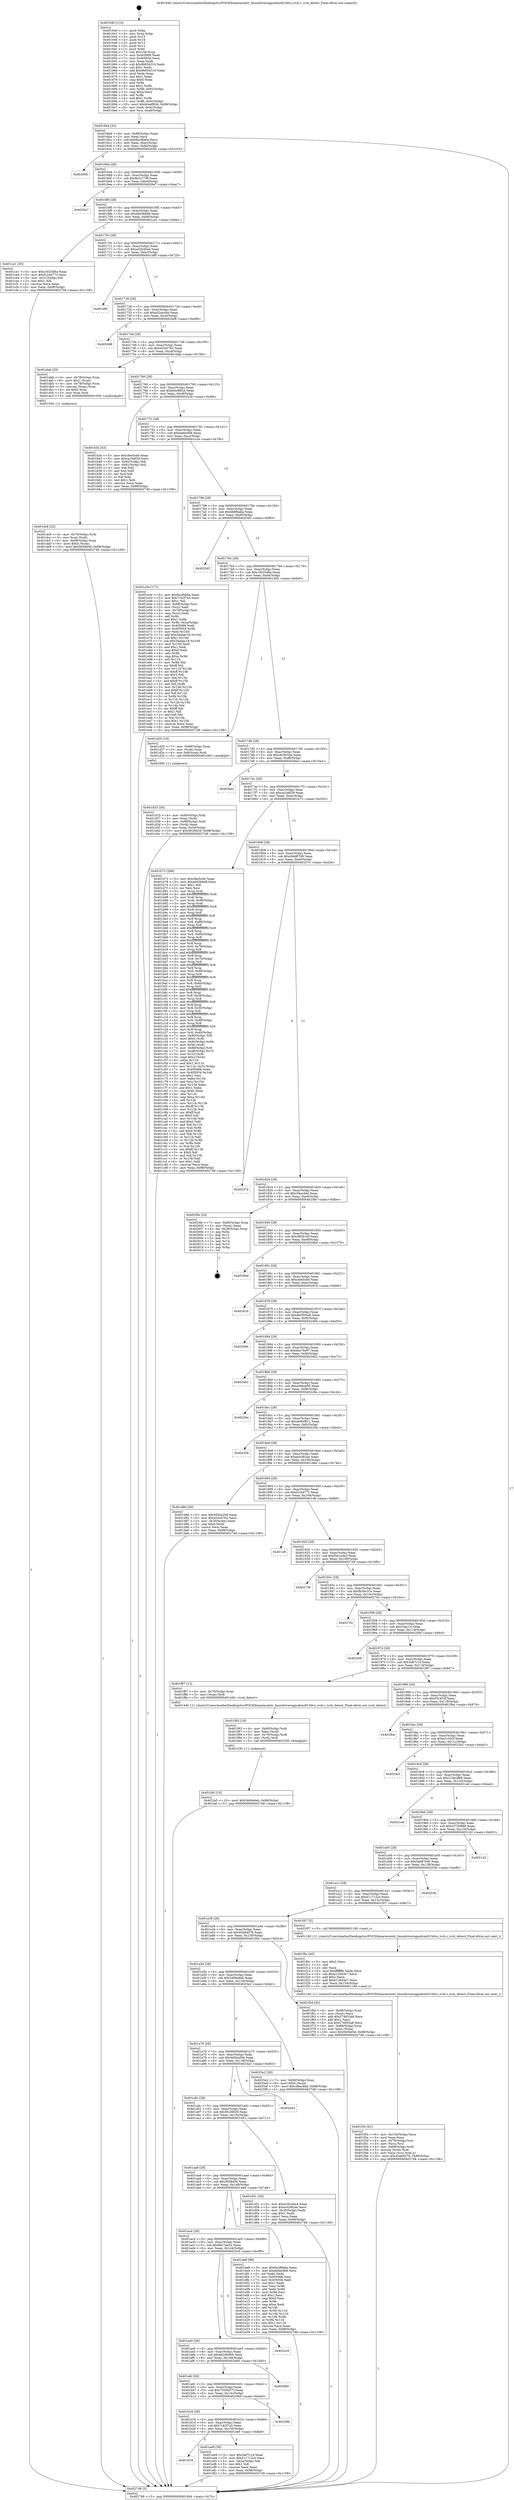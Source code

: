 digraph "0x401640" {
  label = "0x401640 (/mnt/c/Users/mathe/Desktop/tcc/POCII/binaries/extr_linuxdriversgpudrmi915dvo_ivch.c_ivch_detect_Final-ollvm.out::main(0))"
  labelloc = "t"
  node[shape=record]

  Entry [label="",width=0.3,height=0.3,shape=circle,fillcolor=black,style=filled]
  "0x4016b4" [label="{
     0x4016b4 [32]\l
     | [instrs]\l
     &nbsp;&nbsp;0x4016b4 \<+6\>: mov -0x98(%rbp),%eax\l
     &nbsp;&nbsp;0x4016ba \<+2\>: mov %eax,%ecx\l
     &nbsp;&nbsp;0x4016bc \<+6\>: sub $0x8a2f6b6a,%ecx\l
     &nbsp;&nbsp;0x4016c2 \<+6\>: mov %eax,-0xac(%rbp)\l
     &nbsp;&nbsp;0x4016c8 \<+6\>: mov %ecx,-0xb0(%rbp)\l
     &nbsp;&nbsp;0x4016ce \<+6\>: je 000000000040265b \<main+0x101b\>\l
  }"]
  "0x40265b" [label="{
     0x40265b\l
  }", style=dashed]
  "0x4016d4" [label="{
     0x4016d4 [28]\l
     | [instrs]\l
     &nbsp;&nbsp;0x4016d4 \<+5\>: jmp 00000000004016d9 \<main+0x99\>\l
     &nbsp;&nbsp;0x4016d9 \<+6\>: mov -0xac(%rbp),%eax\l
     &nbsp;&nbsp;0x4016df \<+5\>: sub $0x8e3c77f8,%eax\l
     &nbsp;&nbsp;0x4016e4 \<+6\>: mov %eax,-0xb4(%rbp)\l
     &nbsp;&nbsp;0x4016ea \<+6\>: je 00000000004020e7 \<main+0xaa7\>\l
  }"]
  Exit [label="",width=0.3,height=0.3,shape=circle,fillcolor=black,style=filled,peripheries=2]
  "0x4020e7" [label="{
     0x4020e7\l
  }", style=dashed]
  "0x4016f0" [label="{
     0x4016f0 [28]\l
     | [instrs]\l
     &nbsp;&nbsp;0x4016f0 \<+5\>: jmp 00000000004016f5 \<main+0xb5\>\l
     &nbsp;&nbsp;0x4016f5 \<+6\>: mov -0xac(%rbp),%eax\l
     &nbsp;&nbsp;0x4016fb \<+5\>: sub $0xa0d366d8,%eax\l
     &nbsp;&nbsp;0x401700 \<+6\>: mov %eax,-0xb8(%rbp)\l
     &nbsp;&nbsp;0x401706 \<+6\>: je 0000000000401ce1 \<main+0x6a1\>\l
  }"]
  "0x401fa5" [label="{
     0x401fa5 [15]\l
     | [instrs]\l
     &nbsp;&nbsp;0x401fa5 \<+10\>: movl $0x5469a9eb,-0x98(%rbp)\l
     &nbsp;&nbsp;0x401faf \<+5\>: jmp 0000000000402748 \<main+0x1108\>\l
  }"]
  "0x401ce1" [label="{
     0x401ce1 [30]\l
     | [instrs]\l
     &nbsp;&nbsp;0x401ce1 \<+5\>: mov $0xc3025d6a,%eax\l
     &nbsp;&nbsp;0x401ce6 \<+5\>: mov $0xf224d773,%ecx\l
     &nbsp;&nbsp;0x401ceb \<+3\>: mov -0x31(%rbp),%dl\l
     &nbsp;&nbsp;0x401cee \<+3\>: test $0x1,%dl\l
     &nbsp;&nbsp;0x401cf1 \<+3\>: cmovne %ecx,%eax\l
     &nbsp;&nbsp;0x401cf4 \<+6\>: mov %eax,-0x98(%rbp)\l
     &nbsp;&nbsp;0x401cfa \<+5\>: jmp 0000000000402748 \<main+0x1108\>\l
  }"]
  "0x40170c" [label="{
     0x40170c [28]\l
     | [instrs]\l
     &nbsp;&nbsp;0x40170c \<+5\>: jmp 0000000000401711 \<main+0xd1\>\l
     &nbsp;&nbsp;0x401711 \<+6\>: mov -0xac(%rbp),%eax\l
     &nbsp;&nbsp;0x401717 \<+5\>: sub $0xa32b30a4,%eax\l
     &nbsp;&nbsp;0x40171c \<+6\>: mov %eax,-0xbc(%rbp)\l
     &nbsp;&nbsp;0x401722 \<+6\>: je 0000000000401d6f \<main+0x72f\>\l
  }"]
  "0x401f93" [label="{
     0x401f93 [18]\l
     | [instrs]\l
     &nbsp;&nbsp;0x401f93 \<+4\>: mov -0x60(%rbp),%rdi\l
     &nbsp;&nbsp;0x401f97 \<+2\>: mov %eax,(%rdi)\l
     &nbsp;&nbsp;0x401f99 \<+4\>: mov -0x70(%rbp),%rdi\l
     &nbsp;&nbsp;0x401f9d \<+3\>: mov (%rdi),%rdi\l
     &nbsp;&nbsp;0x401fa0 \<+5\>: call 0000000000401030 \<free@plt\>\l
     | [calls]\l
     &nbsp;&nbsp;0x401030 \{1\} (unknown)\l
  }"]
  "0x401d6f" [label="{
     0x401d6f\l
  }", style=dashed]
  "0x401728" [label="{
     0x401728 [28]\l
     | [instrs]\l
     &nbsp;&nbsp;0x401728 \<+5\>: jmp 000000000040172d \<main+0xed\>\l
     &nbsp;&nbsp;0x40172d \<+6\>: mov -0xac(%rbp),%eax\l
     &nbsp;&nbsp;0x401733 \<+5\>: sub $0xa52ac44b,%eax\l
     &nbsp;&nbsp;0x401738 \<+6\>: mov %eax,-0xc0(%rbp)\l
     &nbsp;&nbsp;0x40173e \<+6\>: je 00000000004020d8 \<main+0xa98\>\l
  }"]
  "0x401f34" [label="{
     0x401f34 [41]\l
     | [instrs]\l
     &nbsp;&nbsp;0x401f34 \<+6\>: mov -0x154(%rbp),%ecx\l
     &nbsp;&nbsp;0x401f3a \<+3\>: imul %eax,%ecx\l
     &nbsp;&nbsp;0x401f3d \<+4\>: mov -0x70(%rbp),%rsi\l
     &nbsp;&nbsp;0x401f41 \<+3\>: mov (%rsi),%rsi\l
     &nbsp;&nbsp;0x401f44 \<+4\>: mov -0x68(%rbp),%rdi\l
     &nbsp;&nbsp;0x401f48 \<+3\>: movslq (%rdi),%rdi\l
     &nbsp;&nbsp;0x401f4b \<+3\>: mov %ecx,(%rsi,%rdi,4)\l
     &nbsp;&nbsp;0x401f4e \<+10\>: movl $0x45a64078,-0x98(%rbp)\l
     &nbsp;&nbsp;0x401f58 \<+5\>: jmp 0000000000402748 \<main+0x1108\>\l
  }"]
  "0x4020d8" [label="{
     0x4020d8\l
  }", style=dashed]
  "0x401744" [label="{
     0x401744 [28]\l
     | [instrs]\l
     &nbsp;&nbsp;0x401744 \<+5\>: jmp 0000000000401749 \<main+0x109\>\l
     &nbsp;&nbsp;0x401749 \<+6\>: mov -0xac(%rbp),%eax\l
     &nbsp;&nbsp;0x40174f \<+5\>: sub $0xa53cb762,%eax\l
     &nbsp;&nbsp;0x401754 \<+6\>: mov %eax,-0xc4(%rbp)\l
     &nbsp;&nbsp;0x40175a \<+6\>: je 0000000000401dab \<main+0x76b\>\l
  }"]
  "0x401f0c" [label="{
     0x401f0c [40]\l
     | [instrs]\l
     &nbsp;&nbsp;0x401f0c \<+5\>: mov $0x2,%ecx\l
     &nbsp;&nbsp;0x401f11 \<+1\>: cltd\l
     &nbsp;&nbsp;0x401f12 \<+2\>: idiv %ecx\l
     &nbsp;&nbsp;0x401f14 \<+6\>: imul $0xfffffffe,%edx,%ecx\l
     &nbsp;&nbsp;0x401f1a \<+6\>: sub $0xe12643e7,%ecx\l
     &nbsp;&nbsp;0x401f20 \<+3\>: add $0x1,%ecx\l
     &nbsp;&nbsp;0x401f23 \<+6\>: add $0xe12643e7,%ecx\l
     &nbsp;&nbsp;0x401f29 \<+6\>: mov %ecx,-0x154(%rbp)\l
     &nbsp;&nbsp;0x401f2f \<+5\>: call 0000000000401160 \<next_i\>\l
     | [calls]\l
     &nbsp;&nbsp;0x401160 \{1\} (/mnt/c/Users/mathe/Desktop/tcc/POCII/binaries/extr_linuxdriversgpudrmi915dvo_ivch.c_ivch_detect_Final-ollvm.out::next_i)\l
  }"]
  "0x401dab" [label="{
     0x401dab [29]\l
     | [instrs]\l
     &nbsp;&nbsp;0x401dab \<+4\>: mov -0x78(%rbp),%rax\l
     &nbsp;&nbsp;0x401daf \<+6\>: movl $0x1,(%rax)\l
     &nbsp;&nbsp;0x401db5 \<+4\>: mov -0x78(%rbp),%rax\l
     &nbsp;&nbsp;0x401db9 \<+3\>: movslq (%rax),%rax\l
     &nbsp;&nbsp;0x401dbc \<+4\>: shl $0x2,%rax\l
     &nbsp;&nbsp;0x401dc0 \<+3\>: mov %rax,%rdi\l
     &nbsp;&nbsp;0x401dc3 \<+5\>: call 0000000000401050 \<malloc@plt\>\l
     | [calls]\l
     &nbsp;&nbsp;0x401050 \{1\} (unknown)\l
  }"]
  "0x401760" [label="{
     0x401760 [28]\l
     | [instrs]\l
     &nbsp;&nbsp;0x401760 \<+5\>: jmp 0000000000401765 \<main+0x125\>\l
     &nbsp;&nbsp;0x401765 \<+6\>: mov -0xac(%rbp),%eax\l
     &nbsp;&nbsp;0x40176b \<+5\>: sub $0xb0edf92d,%eax\l
     &nbsp;&nbsp;0x401770 \<+6\>: mov %eax,-0xc8(%rbp)\l
     &nbsp;&nbsp;0x401776 \<+6\>: je 0000000000401b3e \<main+0x4fe\>\l
  }"]
  "0x401b34" [label="{
     0x401b34\l
  }", style=dashed]
  "0x401b3e" [label="{
     0x401b3e [53]\l
     | [instrs]\l
     &nbsp;&nbsp;0x401b3e \<+5\>: mov $0xcfee5cb0,%eax\l
     &nbsp;&nbsp;0x401b43 \<+5\>: mov $0xca1b6f29,%ecx\l
     &nbsp;&nbsp;0x401b48 \<+6\>: mov -0x92(%rbp),%dl\l
     &nbsp;&nbsp;0x401b4e \<+7\>: mov -0x91(%rbp),%sil\l
     &nbsp;&nbsp;0x401b55 \<+3\>: mov %dl,%dil\l
     &nbsp;&nbsp;0x401b58 \<+3\>: and %sil,%dil\l
     &nbsp;&nbsp;0x401b5b \<+3\>: xor %sil,%dl\l
     &nbsp;&nbsp;0x401b5e \<+3\>: or %dl,%dil\l
     &nbsp;&nbsp;0x401b61 \<+4\>: test $0x1,%dil\l
     &nbsp;&nbsp;0x401b65 \<+3\>: cmovne %ecx,%eax\l
     &nbsp;&nbsp;0x401b68 \<+6\>: mov %eax,-0x98(%rbp)\l
     &nbsp;&nbsp;0x401b6e \<+5\>: jmp 0000000000402748 \<main+0x1108\>\l
  }"]
  "0x40177c" [label="{
     0x40177c [28]\l
     | [instrs]\l
     &nbsp;&nbsp;0x40177c \<+5\>: jmp 0000000000401781 \<main+0x141\>\l
     &nbsp;&nbsp;0x401781 \<+6\>: mov -0xac(%rbp),%eax\l
     &nbsp;&nbsp;0x401787 \<+5\>: sub $0xba9dcfb8,%eax\l
     &nbsp;&nbsp;0x40178c \<+6\>: mov %eax,-0xcc(%rbp)\l
     &nbsp;&nbsp;0x401792 \<+6\>: je 0000000000401e3e \<main+0x7fe\>\l
  }"]
  "0x402748" [label="{
     0x402748 [5]\l
     | [instrs]\l
     &nbsp;&nbsp;0x402748 \<+5\>: jmp 00000000004016b4 \<main+0x74\>\l
  }"]
  "0x401640" [label="{
     0x401640 [116]\l
     | [instrs]\l
     &nbsp;&nbsp;0x401640 \<+1\>: push %rbp\l
     &nbsp;&nbsp;0x401641 \<+3\>: mov %rsp,%rbp\l
     &nbsp;&nbsp;0x401644 \<+2\>: push %r15\l
     &nbsp;&nbsp;0x401646 \<+2\>: push %r14\l
     &nbsp;&nbsp;0x401648 \<+2\>: push %r13\l
     &nbsp;&nbsp;0x40164a \<+2\>: push %r12\l
     &nbsp;&nbsp;0x40164c \<+1\>: push %rbx\l
     &nbsp;&nbsp;0x40164d \<+7\>: sub $0x158,%rsp\l
     &nbsp;&nbsp;0x401654 \<+7\>: mov 0x405068,%eax\l
     &nbsp;&nbsp;0x40165b \<+7\>: mov 0x405054,%ecx\l
     &nbsp;&nbsp;0x401662 \<+2\>: mov %eax,%edx\l
     &nbsp;&nbsp;0x401664 \<+6\>: sub $0x96654310,%edx\l
     &nbsp;&nbsp;0x40166a \<+3\>: sub $0x1,%edx\l
     &nbsp;&nbsp;0x40166d \<+6\>: add $0x96654310,%edx\l
     &nbsp;&nbsp;0x401673 \<+3\>: imul %edx,%eax\l
     &nbsp;&nbsp;0x401676 \<+3\>: and $0x1,%eax\l
     &nbsp;&nbsp;0x401679 \<+3\>: cmp $0x0,%eax\l
     &nbsp;&nbsp;0x40167c \<+4\>: sete %r8b\l
     &nbsp;&nbsp;0x401680 \<+4\>: and $0x1,%r8b\l
     &nbsp;&nbsp;0x401684 \<+7\>: mov %r8b,-0x92(%rbp)\l
     &nbsp;&nbsp;0x40168b \<+3\>: cmp $0xa,%ecx\l
     &nbsp;&nbsp;0x40168e \<+4\>: setl %r8b\l
     &nbsp;&nbsp;0x401692 \<+4\>: and $0x1,%r8b\l
     &nbsp;&nbsp;0x401696 \<+7\>: mov %r8b,-0x91(%rbp)\l
     &nbsp;&nbsp;0x40169d \<+10\>: movl $0xb0edf92d,-0x98(%rbp)\l
     &nbsp;&nbsp;0x4016a7 \<+6\>: mov %edi,-0x9c(%rbp)\l
     &nbsp;&nbsp;0x4016ad \<+7\>: mov %rsi,-0xa8(%rbp)\l
  }"]
  "0x401ee9" [label="{
     0x401ee9 [30]\l
     | [instrs]\l
     &nbsp;&nbsp;0x401ee9 \<+5\>: mov $0x3a87c14,%eax\l
     &nbsp;&nbsp;0x401eee \<+5\>: mov $0x411712ce,%ecx\l
     &nbsp;&nbsp;0x401ef3 \<+3\>: mov -0x2a(%rbp),%dl\l
     &nbsp;&nbsp;0x401ef6 \<+3\>: test $0x1,%dl\l
     &nbsp;&nbsp;0x401ef9 \<+3\>: cmovne %ecx,%eax\l
     &nbsp;&nbsp;0x401efc \<+6\>: mov %eax,-0x98(%rbp)\l
     &nbsp;&nbsp;0x401f02 \<+5\>: jmp 0000000000402748 \<main+0x1108\>\l
  }"]
  "0x401e3e" [label="{
     0x401e3e [171]\l
     | [instrs]\l
     &nbsp;&nbsp;0x401e3e \<+5\>: mov $0x8a2f6b6a,%eax\l
     &nbsp;&nbsp;0x401e43 \<+5\>: mov $0x7c42f7a5,%ecx\l
     &nbsp;&nbsp;0x401e48 \<+2\>: mov $0x1,%dl\l
     &nbsp;&nbsp;0x401e4a \<+4\>: mov -0x68(%rbp),%rsi\l
     &nbsp;&nbsp;0x401e4e \<+2\>: mov (%rsi),%edi\l
     &nbsp;&nbsp;0x401e50 \<+4\>: mov -0x78(%rbp),%rsi\l
     &nbsp;&nbsp;0x401e54 \<+2\>: cmp (%rsi),%edi\l
     &nbsp;&nbsp;0x401e56 \<+4\>: setl %r8b\l
     &nbsp;&nbsp;0x401e5a \<+4\>: and $0x1,%r8b\l
     &nbsp;&nbsp;0x401e5e \<+4\>: mov %r8b,-0x2a(%rbp)\l
     &nbsp;&nbsp;0x401e62 \<+7\>: mov 0x405068,%edi\l
     &nbsp;&nbsp;0x401e69 \<+8\>: mov 0x405054,%r9d\l
     &nbsp;&nbsp;0x401e71 \<+3\>: mov %edi,%r10d\l
     &nbsp;&nbsp;0x401e74 \<+7\>: add $0x34adac18,%r10d\l
     &nbsp;&nbsp;0x401e7b \<+4\>: sub $0x1,%r10d\l
     &nbsp;&nbsp;0x401e7f \<+7\>: sub $0x34adac18,%r10d\l
     &nbsp;&nbsp;0x401e86 \<+4\>: imul %r10d,%edi\l
     &nbsp;&nbsp;0x401e8a \<+3\>: and $0x1,%edi\l
     &nbsp;&nbsp;0x401e8d \<+3\>: cmp $0x0,%edi\l
     &nbsp;&nbsp;0x401e90 \<+4\>: sete %r8b\l
     &nbsp;&nbsp;0x401e94 \<+4\>: cmp $0xa,%r9d\l
     &nbsp;&nbsp;0x401e98 \<+4\>: setl %r11b\l
     &nbsp;&nbsp;0x401e9c \<+3\>: mov %r8b,%bl\l
     &nbsp;&nbsp;0x401e9f \<+3\>: xor $0xff,%bl\l
     &nbsp;&nbsp;0x401ea2 \<+3\>: mov %r11b,%r14b\l
     &nbsp;&nbsp;0x401ea5 \<+4\>: xor $0xff,%r14b\l
     &nbsp;&nbsp;0x401ea9 \<+3\>: xor $0x1,%dl\l
     &nbsp;&nbsp;0x401eac \<+3\>: mov %bl,%r15b\l
     &nbsp;&nbsp;0x401eaf \<+4\>: and $0xff,%r15b\l
     &nbsp;&nbsp;0x401eb3 \<+3\>: and %dl,%r8b\l
     &nbsp;&nbsp;0x401eb6 \<+3\>: mov %r14b,%r12b\l
     &nbsp;&nbsp;0x401eb9 \<+4\>: and $0xff,%r12b\l
     &nbsp;&nbsp;0x401ebd \<+3\>: and %dl,%r11b\l
     &nbsp;&nbsp;0x401ec0 \<+3\>: or %r8b,%r15b\l
     &nbsp;&nbsp;0x401ec3 \<+3\>: or %r11b,%r12b\l
     &nbsp;&nbsp;0x401ec6 \<+3\>: xor %r12b,%r15b\l
     &nbsp;&nbsp;0x401ec9 \<+3\>: or %r14b,%bl\l
     &nbsp;&nbsp;0x401ecc \<+3\>: xor $0xff,%bl\l
     &nbsp;&nbsp;0x401ecf \<+3\>: or $0x1,%dl\l
     &nbsp;&nbsp;0x401ed2 \<+2\>: and %dl,%bl\l
     &nbsp;&nbsp;0x401ed4 \<+3\>: or %bl,%r15b\l
     &nbsp;&nbsp;0x401ed7 \<+4\>: test $0x1,%r15b\l
     &nbsp;&nbsp;0x401edb \<+3\>: cmovne %ecx,%eax\l
     &nbsp;&nbsp;0x401ede \<+6\>: mov %eax,-0x98(%rbp)\l
     &nbsp;&nbsp;0x401ee4 \<+5\>: jmp 0000000000402748 \<main+0x1108\>\l
  }"]
  "0x401798" [label="{
     0x401798 [28]\l
     | [instrs]\l
     &nbsp;&nbsp;0x401798 \<+5\>: jmp 000000000040179d \<main+0x15d\>\l
     &nbsp;&nbsp;0x40179d \<+6\>: mov -0xac(%rbp),%eax\l
     &nbsp;&nbsp;0x4017a3 \<+5\>: sub $0xbb8fbaba,%eax\l
     &nbsp;&nbsp;0x4017a8 \<+6\>: mov %eax,-0xd0(%rbp)\l
     &nbsp;&nbsp;0x4017ae \<+6\>: je 00000000004025d3 \<main+0xf93\>\l
  }"]
  "0x401b18" [label="{
     0x401b18 [28]\l
     | [instrs]\l
     &nbsp;&nbsp;0x401b18 \<+5\>: jmp 0000000000401b1d \<main+0x4dd\>\l
     &nbsp;&nbsp;0x401b1d \<+6\>: mov -0xac(%rbp),%eax\l
     &nbsp;&nbsp;0x401b23 \<+5\>: sub $0x7c42f7a5,%eax\l
     &nbsp;&nbsp;0x401b28 \<+6\>: mov %eax,-0x150(%rbp)\l
     &nbsp;&nbsp;0x401b2e \<+6\>: je 0000000000401ee9 \<main+0x8a9\>\l
  }"]
  "0x4025d3" [label="{
     0x4025d3\l
  }", style=dashed]
  "0x4017b4" [label="{
     0x4017b4 [28]\l
     | [instrs]\l
     &nbsp;&nbsp;0x4017b4 \<+5\>: jmp 00000000004017b9 \<main+0x179\>\l
     &nbsp;&nbsp;0x4017b9 \<+6\>: mov -0xac(%rbp),%eax\l
     &nbsp;&nbsp;0x4017bf \<+5\>: sub $0xc3025d6a,%eax\l
     &nbsp;&nbsp;0x4017c4 \<+6\>: mov %eax,-0xd4(%rbp)\l
     &nbsp;&nbsp;0x4017ca \<+6\>: je 0000000000401d20 \<main+0x6e0\>\l
  }"]
  "0x40238d" [label="{
     0x40238d\l
  }", style=dashed]
  "0x401d20" [label="{
     0x401d20 [19]\l
     | [instrs]\l
     &nbsp;&nbsp;0x401d20 \<+7\>: mov -0x88(%rbp),%rax\l
     &nbsp;&nbsp;0x401d27 \<+3\>: mov (%rax),%rax\l
     &nbsp;&nbsp;0x401d2a \<+4\>: mov 0x8(%rax),%rdi\l
     &nbsp;&nbsp;0x401d2e \<+5\>: call 0000000000401060 \<atoi@plt\>\l
     | [calls]\l
     &nbsp;&nbsp;0x401060 \{1\} (unknown)\l
  }"]
  "0x4017d0" [label="{
     0x4017d0 [28]\l
     | [instrs]\l
     &nbsp;&nbsp;0x4017d0 \<+5\>: jmp 00000000004017d5 \<main+0x195\>\l
     &nbsp;&nbsp;0x4017d5 \<+6\>: mov -0xac(%rbp),%eax\l
     &nbsp;&nbsp;0x4017db \<+5\>: sub $0xc6c561ba,%eax\l
     &nbsp;&nbsp;0x4017e0 \<+6\>: mov %eax,-0xd8(%rbp)\l
     &nbsp;&nbsp;0x4017e6 \<+6\>: je 00000000004026e2 \<main+0x10a2\>\l
  }"]
  "0x401afc" [label="{
     0x401afc [28]\l
     | [instrs]\l
     &nbsp;&nbsp;0x401afc \<+5\>: jmp 0000000000401b01 \<main+0x4c1\>\l
     &nbsp;&nbsp;0x401b01 \<+6\>: mov -0xac(%rbp),%eax\l
     &nbsp;&nbsp;0x401b07 \<+5\>: sub $0x7355b573,%eax\l
     &nbsp;&nbsp;0x401b0c \<+6\>: mov %eax,-0x14c(%rbp)\l
     &nbsp;&nbsp;0x401b12 \<+6\>: je 000000000040238d \<main+0xd4d\>\l
  }"]
  "0x4026e2" [label="{
     0x4026e2\l
  }", style=dashed]
  "0x4017ec" [label="{
     0x4017ec [28]\l
     | [instrs]\l
     &nbsp;&nbsp;0x4017ec \<+5\>: jmp 00000000004017f1 \<main+0x1b1\>\l
     &nbsp;&nbsp;0x4017f1 \<+6\>: mov -0xac(%rbp),%eax\l
     &nbsp;&nbsp;0x4017f7 \<+5\>: sub $0xca1b6f29,%eax\l
     &nbsp;&nbsp;0x4017fc \<+6\>: mov %eax,-0xdc(%rbp)\l
     &nbsp;&nbsp;0x401802 \<+6\>: je 0000000000401b73 \<main+0x533\>\l
  }"]
  "0x402680" [label="{
     0x402680\l
  }", style=dashed]
  "0x401b73" [label="{
     0x401b73 [366]\l
     | [instrs]\l
     &nbsp;&nbsp;0x401b73 \<+5\>: mov $0xcfee5cb0,%eax\l
     &nbsp;&nbsp;0x401b78 \<+5\>: mov $0xa0d366d8,%ecx\l
     &nbsp;&nbsp;0x401b7d \<+2\>: mov $0x1,%dl\l
     &nbsp;&nbsp;0x401b7f \<+2\>: xor %esi,%esi\l
     &nbsp;&nbsp;0x401b81 \<+3\>: mov %rsp,%rdi\l
     &nbsp;&nbsp;0x401b84 \<+4\>: add $0xfffffffffffffff0,%rdi\l
     &nbsp;&nbsp;0x401b88 \<+3\>: mov %rdi,%rsp\l
     &nbsp;&nbsp;0x401b8b \<+7\>: mov %rdi,-0x90(%rbp)\l
     &nbsp;&nbsp;0x401b92 \<+3\>: mov %rsp,%rdi\l
     &nbsp;&nbsp;0x401b95 \<+4\>: add $0xfffffffffffffff0,%rdi\l
     &nbsp;&nbsp;0x401b99 \<+3\>: mov %rdi,%rsp\l
     &nbsp;&nbsp;0x401b9c \<+3\>: mov %rsp,%r8\l
     &nbsp;&nbsp;0x401b9f \<+4\>: add $0xfffffffffffffff0,%r8\l
     &nbsp;&nbsp;0x401ba3 \<+3\>: mov %r8,%rsp\l
     &nbsp;&nbsp;0x401ba6 \<+7\>: mov %r8,-0x88(%rbp)\l
     &nbsp;&nbsp;0x401bad \<+3\>: mov %rsp,%r8\l
     &nbsp;&nbsp;0x401bb0 \<+4\>: add $0xfffffffffffffff0,%r8\l
     &nbsp;&nbsp;0x401bb4 \<+3\>: mov %r8,%rsp\l
     &nbsp;&nbsp;0x401bb7 \<+4\>: mov %r8,-0x80(%rbp)\l
     &nbsp;&nbsp;0x401bbb \<+3\>: mov %rsp,%r8\l
     &nbsp;&nbsp;0x401bbe \<+4\>: add $0xfffffffffffffff0,%r8\l
     &nbsp;&nbsp;0x401bc2 \<+3\>: mov %r8,%rsp\l
     &nbsp;&nbsp;0x401bc5 \<+4\>: mov %r8,-0x78(%rbp)\l
     &nbsp;&nbsp;0x401bc9 \<+3\>: mov %rsp,%r8\l
     &nbsp;&nbsp;0x401bcc \<+4\>: add $0xfffffffffffffff0,%r8\l
     &nbsp;&nbsp;0x401bd0 \<+3\>: mov %r8,%rsp\l
     &nbsp;&nbsp;0x401bd3 \<+4\>: mov %r8,-0x70(%rbp)\l
     &nbsp;&nbsp;0x401bd7 \<+3\>: mov %rsp,%r8\l
     &nbsp;&nbsp;0x401bda \<+4\>: add $0xfffffffffffffff0,%r8\l
     &nbsp;&nbsp;0x401bde \<+3\>: mov %r8,%rsp\l
     &nbsp;&nbsp;0x401be1 \<+4\>: mov %r8,-0x68(%rbp)\l
     &nbsp;&nbsp;0x401be5 \<+3\>: mov %rsp,%r8\l
     &nbsp;&nbsp;0x401be8 \<+4\>: add $0xfffffffffffffff0,%r8\l
     &nbsp;&nbsp;0x401bec \<+3\>: mov %r8,%rsp\l
     &nbsp;&nbsp;0x401bef \<+4\>: mov %r8,-0x60(%rbp)\l
     &nbsp;&nbsp;0x401bf3 \<+3\>: mov %rsp,%r8\l
     &nbsp;&nbsp;0x401bf6 \<+4\>: add $0xfffffffffffffff0,%r8\l
     &nbsp;&nbsp;0x401bfa \<+3\>: mov %r8,%rsp\l
     &nbsp;&nbsp;0x401bfd \<+4\>: mov %r8,-0x58(%rbp)\l
     &nbsp;&nbsp;0x401c01 \<+3\>: mov %rsp,%r8\l
     &nbsp;&nbsp;0x401c04 \<+4\>: add $0xfffffffffffffff0,%r8\l
     &nbsp;&nbsp;0x401c08 \<+3\>: mov %r8,%rsp\l
     &nbsp;&nbsp;0x401c0b \<+4\>: mov %r8,-0x50(%rbp)\l
     &nbsp;&nbsp;0x401c0f \<+3\>: mov %rsp,%r8\l
     &nbsp;&nbsp;0x401c12 \<+4\>: add $0xfffffffffffffff0,%r8\l
     &nbsp;&nbsp;0x401c16 \<+3\>: mov %r8,%rsp\l
     &nbsp;&nbsp;0x401c19 \<+4\>: mov %r8,-0x48(%rbp)\l
     &nbsp;&nbsp;0x401c1d \<+3\>: mov %rsp,%r8\l
     &nbsp;&nbsp;0x401c20 \<+4\>: add $0xfffffffffffffff0,%r8\l
     &nbsp;&nbsp;0x401c24 \<+3\>: mov %r8,%rsp\l
     &nbsp;&nbsp;0x401c27 \<+4\>: mov %r8,-0x40(%rbp)\l
     &nbsp;&nbsp;0x401c2b \<+7\>: mov -0x90(%rbp),%r8\l
     &nbsp;&nbsp;0x401c32 \<+7\>: movl $0x0,(%r8)\l
     &nbsp;&nbsp;0x401c39 \<+7\>: mov -0x9c(%rbp),%r9d\l
     &nbsp;&nbsp;0x401c40 \<+3\>: mov %r9d,(%rdi)\l
     &nbsp;&nbsp;0x401c43 \<+7\>: mov -0x88(%rbp),%r8\l
     &nbsp;&nbsp;0x401c4a \<+7\>: mov -0xa8(%rbp),%r10\l
     &nbsp;&nbsp;0x401c51 \<+3\>: mov %r10,(%r8)\l
     &nbsp;&nbsp;0x401c54 \<+3\>: cmpl $0x2,(%rdi)\l
     &nbsp;&nbsp;0x401c57 \<+4\>: setne %r11b\l
     &nbsp;&nbsp;0x401c5b \<+4\>: and $0x1,%r11b\l
     &nbsp;&nbsp;0x401c5f \<+4\>: mov %r11b,-0x31(%rbp)\l
     &nbsp;&nbsp;0x401c63 \<+7\>: mov 0x405068,%ebx\l
     &nbsp;&nbsp;0x401c6a \<+8\>: mov 0x405054,%r14d\l
     &nbsp;&nbsp;0x401c72 \<+3\>: sub $0x1,%esi\l
     &nbsp;&nbsp;0x401c75 \<+3\>: mov %ebx,%r15d\l
     &nbsp;&nbsp;0x401c78 \<+3\>: add %esi,%r15d\l
     &nbsp;&nbsp;0x401c7b \<+4\>: imul %r15d,%ebx\l
     &nbsp;&nbsp;0x401c7f \<+3\>: and $0x1,%ebx\l
     &nbsp;&nbsp;0x401c82 \<+3\>: cmp $0x0,%ebx\l
     &nbsp;&nbsp;0x401c85 \<+4\>: sete %r11b\l
     &nbsp;&nbsp;0x401c89 \<+4\>: cmp $0xa,%r14d\l
     &nbsp;&nbsp;0x401c8d \<+4\>: setl %r12b\l
     &nbsp;&nbsp;0x401c91 \<+3\>: mov %r11b,%r13b\l
     &nbsp;&nbsp;0x401c94 \<+4\>: xor $0xff,%r13b\l
     &nbsp;&nbsp;0x401c98 \<+3\>: mov %r12b,%sil\l
     &nbsp;&nbsp;0x401c9b \<+4\>: xor $0xff,%sil\l
     &nbsp;&nbsp;0x401c9f \<+3\>: xor $0x0,%dl\l
     &nbsp;&nbsp;0x401ca2 \<+3\>: mov %r13b,%dil\l
     &nbsp;&nbsp;0x401ca5 \<+4\>: and $0x0,%dil\l
     &nbsp;&nbsp;0x401ca9 \<+3\>: and %dl,%r11b\l
     &nbsp;&nbsp;0x401cac \<+3\>: mov %sil,%r8b\l
     &nbsp;&nbsp;0x401caf \<+4\>: and $0x0,%r8b\l
     &nbsp;&nbsp;0x401cb3 \<+3\>: and %dl,%r12b\l
     &nbsp;&nbsp;0x401cb6 \<+3\>: or %r11b,%dil\l
     &nbsp;&nbsp;0x401cb9 \<+3\>: or %r12b,%r8b\l
     &nbsp;&nbsp;0x401cbc \<+3\>: xor %r8b,%dil\l
     &nbsp;&nbsp;0x401cbf \<+3\>: or %sil,%r13b\l
     &nbsp;&nbsp;0x401cc2 \<+4\>: xor $0xff,%r13b\l
     &nbsp;&nbsp;0x401cc6 \<+3\>: or $0x0,%dl\l
     &nbsp;&nbsp;0x401cc9 \<+3\>: and %dl,%r13b\l
     &nbsp;&nbsp;0x401ccc \<+3\>: or %r13b,%dil\l
     &nbsp;&nbsp;0x401ccf \<+4\>: test $0x1,%dil\l
     &nbsp;&nbsp;0x401cd3 \<+3\>: cmovne %ecx,%eax\l
     &nbsp;&nbsp;0x401cd6 \<+6\>: mov %eax,-0x98(%rbp)\l
     &nbsp;&nbsp;0x401cdc \<+5\>: jmp 0000000000402748 \<main+0x1108\>\l
  }"]
  "0x401808" [label="{
     0x401808 [28]\l
     | [instrs]\l
     &nbsp;&nbsp;0x401808 \<+5\>: jmp 000000000040180d \<main+0x1cd\>\l
     &nbsp;&nbsp;0x40180d \<+6\>: mov -0xac(%rbp),%eax\l
     &nbsp;&nbsp;0x401813 \<+5\>: sub $0xcbbd87d9,%eax\l
     &nbsp;&nbsp;0x401818 \<+6\>: mov %eax,-0xe0(%rbp)\l
     &nbsp;&nbsp;0x40181e \<+6\>: je 000000000040237e \<main+0xd3e\>\l
  }"]
  "0x401ae0" [label="{
     0x401ae0 [28]\l
     | [instrs]\l
     &nbsp;&nbsp;0x401ae0 \<+5\>: jmp 0000000000401ae5 \<main+0x4a5\>\l
     &nbsp;&nbsp;0x401ae5 \<+6\>: mov -0xac(%rbp),%eax\l
     &nbsp;&nbsp;0x401aeb \<+5\>: sub $0x6e20b909,%eax\l
     &nbsp;&nbsp;0x401af0 \<+6\>: mov %eax,-0x148(%rbp)\l
     &nbsp;&nbsp;0x401af6 \<+6\>: je 0000000000402680 \<main+0x1040\>\l
  }"]
  "0x401d33" [label="{
     0x401d33 [30]\l
     | [instrs]\l
     &nbsp;&nbsp;0x401d33 \<+4\>: mov -0x80(%rbp),%rdi\l
     &nbsp;&nbsp;0x401d37 \<+2\>: mov %eax,(%rdi)\l
     &nbsp;&nbsp;0x401d39 \<+4\>: mov -0x80(%rbp),%rdi\l
     &nbsp;&nbsp;0x401d3d \<+2\>: mov (%rdi),%eax\l
     &nbsp;&nbsp;0x401d3f \<+3\>: mov %eax,-0x30(%rbp)\l
     &nbsp;&nbsp;0x401d42 \<+10\>: movl $0x5fc26629,-0x98(%rbp)\l
     &nbsp;&nbsp;0x401d4c \<+5\>: jmp 0000000000402748 \<main+0x1108\>\l
  }"]
  "0x4022c9" [label="{
     0x4022c9\l
  }", style=dashed]
  "0x40237e" [label="{
     0x40237e\l
  }", style=dashed]
  "0x401824" [label="{
     0x401824 [28]\l
     | [instrs]\l
     &nbsp;&nbsp;0x401824 \<+5\>: jmp 0000000000401829 \<main+0x1e9\>\l
     &nbsp;&nbsp;0x401829 \<+6\>: mov -0xac(%rbp),%eax\l
     &nbsp;&nbsp;0x40182f \<+5\>: sub $0xcf4acddd,%eax\l
     &nbsp;&nbsp;0x401834 \<+6\>: mov %eax,-0xe4(%rbp)\l
     &nbsp;&nbsp;0x40183a \<+6\>: je 00000000004025fe \<main+0xfbe\>\l
  }"]
  "0x401ac4" [label="{
     0x401ac4 [28]\l
     | [instrs]\l
     &nbsp;&nbsp;0x401ac4 \<+5\>: jmp 0000000000401ac9 \<main+0x489\>\l
     &nbsp;&nbsp;0x401ac9 \<+6\>: mov -0xac(%rbp),%eax\l
     &nbsp;&nbsp;0x401acf \<+5\>: sub $0x66c7ae52,%eax\l
     &nbsp;&nbsp;0x401ad4 \<+6\>: mov %eax,-0x144(%rbp)\l
     &nbsp;&nbsp;0x401ada \<+6\>: je 00000000004022c9 \<main+0xc89\>\l
  }"]
  "0x4025fe" [label="{
     0x4025fe [24]\l
     | [instrs]\l
     &nbsp;&nbsp;0x4025fe \<+7\>: mov -0x90(%rbp),%rax\l
     &nbsp;&nbsp;0x402605 \<+2\>: mov (%rax),%eax\l
     &nbsp;&nbsp;0x402607 \<+4\>: lea -0x28(%rbp),%rsp\l
     &nbsp;&nbsp;0x40260b \<+1\>: pop %rbx\l
     &nbsp;&nbsp;0x40260c \<+2\>: pop %r12\l
     &nbsp;&nbsp;0x40260e \<+2\>: pop %r13\l
     &nbsp;&nbsp;0x402610 \<+2\>: pop %r14\l
     &nbsp;&nbsp;0x402612 \<+2\>: pop %r15\l
     &nbsp;&nbsp;0x402614 \<+1\>: pop %rbp\l
     &nbsp;&nbsp;0x402615 \<+1\>: ret\l
  }"]
  "0x401840" [label="{
     0x401840 [28]\l
     | [instrs]\l
     &nbsp;&nbsp;0x401840 \<+5\>: jmp 0000000000401845 \<main+0x205\>\l
     &nbsp;&nbsp;0x401845 \<+6\>: mov -0xac(%rbp),%eax\l
     &nbsp;&nbsp;0x40184b \<+5\>: sub $0xcf82b1bf,%eax\l
     &nbsp;&nbsp;0x401850 \<+6\>: mov %eax,-0xe8(%rbp)\l
     &nbsp;&nbsp;0x401856 \<+6\>: je 00000000004026bd \<main+0x107d\>\l
  }"]
  "0x401de8" [label="{
     0x401de8 [86]\l
     | [instrs]\l
     &nbsp;&nbsp;0x401de8 \<+5\>: mov $0x8a2f6b6a,%eax\l
     &nbsp;&nbsp;0x401ded \<+5\>: mov $0xba9dcfb8,%ecx\l
     &nbsp;&nbsp;0x401df2 \<+2\>: xor %edx,%edx\l
     &nbsp;&nbsp;0x401df4 \<+7\>: mov 0x405068,%esi\l
     &nbsp;&nbsp;0x401dfb \<+7\>: mov 0x405054,%edi\l
     &nbsp;&nbsp;0x401e02 \<+3\>: sub $0x1,%edx\l
     &nbsp;&nbsp;0x401e05 \<+3\>: mov %esi,%r8d\l
     &nbsp;&nbsp;0x401e08 \<+3\>: add %edx,%r8d\l
     &nbsp;&nbsp;0x401e0b \<+4\>: imul %r8d,%esi\l
     &nbsp;&nbsp;0x401e0f \<+3\>: and $0x1,%esi\l
     &nbsp;&nbsp;0x401e12 \<+3\>: cmp $0x0,%esi\l
     &nbsp;&nbsp;0x401e15 \<+4\>: sete %r9b\l
     &nbsp;&nbsp;0x401e19 \<+3\>: cmp $0xa,%edi\l
     &nbsp;&nbsp;0x401e1c \<+4\>: setl %r10b\l
     &nbsp;&nbsp;0x401e20 \<+3\>: mov %r9b,%r11b\l
     &nbsp;&nbsp;0x401e23 \<+3\>: and %r10b,%r11b\l
     &nbsp;&nbsp;0x401e26 \<+3\>: xor %r10b,%r9b\l
     &nbsp;&nbsp;0x401e29 \<+3\>: or %r9b,%r11b\l
     &nbsp;&nbsp;0x401e2c \<+4\>: test $0x1,%r11b\l
     &nbsp;&nbsp;0x401e30 \<+3\>: cmovne %ecx,%eax\l
     &nbsp;&nbsp;0x401e33 \<+6\>: mov %eax,-0x98(%rbp)\l
     &nbsp;&nbsp;0x401e39 \<+5\>: jmp 0000000000402748 \<main+0x1108\>\l
  }"]
  "0x4026bd" [label="{
     0x4026bd\l
  }", style=dashed]
  "0x40185c" [label="{
     0x40185c [28]\l
     | [instrs]\l
     &nbsp;&nbsp;0x40185c \<+5\>: jmp 0000000000401861 \<main+0x221\>\l
     &nbsp;&nbsp;0x401861 \<+6\>: mov -0xac(%rbp),%eax\l
     &nbsp;&nbsp;0x401867 \<+5\>: sub $0xcfee5cb0,%eax\l
     &nbsp;&nbsp;0x40186c \<+6\>: mov %eax,-0xec(%rbp)\l
     &nbsp;&nbsp;0x401872 \<+6\>: je 0000000000402616 \<main+0xfd6\>\l
  }"]
  "0x401dc8" [label="{
     0x401dc8 [32]\l
     | [instrs]\l
     &nbsp;&nbsp;0x401dc8 \<+4\>: mov -0x70(%rbp),%rdi\l
     &nbsp;&nbsp;0x401dcc \<+3\>: mov %rax,(%rdi)\l
     &nbsp;&nbsp;0x401dcf \<+4\>: mov -0x68(%rbp),%rax\l
     &nbsp;&nbsp;0x401dd3 \<+6\>: movl $0x0,(%rax)\l
     &nbsp;&nbsp;0x401dd9 \<+10\>: movl $0x5fcf4d5d,-0x98(%rbp)\l
     &nbsp;&nbsp;0x401de3 \<+5\>: jmp 0000000000402748 \<main+0x1108\>\l
  }"]
  "0x402616" [label="{
     0x402616\l
  }", style=dashed]
  "0x401878" [label="{
     0x401878 [28]\l
     | [instrs]\l
     &nbsp;&nbsp;0x401878 \<+5\>: jmp 000000000040187d \<main+0x23d\>\l
     &nbsp;&nbsp;0x40187d \<+6\>: mov -0xac(%rbp),%eax\l
     &nbsp;&nbsp;0x401883 \<+5\>: sub $0xdb2004eb,%eax\l
     &nbsp;&nbsp;0x401888 \<+6\>: mov %eax,-0xf0(%rbp)\l
     &nbsp;&nbsp;0x40188e \<+6\>: je 0000000000402494 \<main+0xe54\>\l
  }"]
  "0x401aa8" [label="{
     0x401aa8 [28]\l
     | [instrs]\l
     &nbsp;&nbsp;0x401aa8 \<+5\>: jmp 0000000000401aad \<main+0x46d\>\l
     &nbsp;&nbsp;0x401aad \<+6\>: mov -0xac(%rbp),%eax\l
     &nbsp;&nbsp;0x401ab3 \<+5\>: sub $0x5fcf4d5d,%eax\l
     &nbsp;&nbsp;0x401ab8 \<+6\>: mov %eax,-0x140(%rbp)\l
     &nbsp;&nbsp;0x401abe \<+6\>: je 0000000000401de8 \<main+0x7a8\>\l
  }"]
  "0x402494" [label="{
     0x402494\l
  }", style=dashed]
  "0x401894" [label="{
     0x401894 [28]\l
     | [instrs]\l
     &nbsp;&nbsp;0x401894 \<+5\>: jmp 0000000000401899 \<main+0x259\>\l
     &nbsp;&nbsp;0x401899 \<+6\>: mov -0xac(%rbp),%eax\l
     &nbsp;&nbsp;0x40189f \<+5\>: sub $0xdea76e97,%eax\l
     &nbsp;&nbsp;0x4018a4 \<+6\>: mov %eax,-0xf4(%rbp)\l
     &nbsp;&nbsp;0x4018aa \<+6\>: je 00000000004024b2 \<main+0xe72\>\l
  }"]
  "0x401d51" [label="{
     0x401d51 [30]\l
     | [instrs]\l
     &nbsp;&nbsp;0x401d51 \<+5\>: mov $0xa32b30a4,%eax\l
     &nbsp;&nbsp;0x401d56 \<+5\>: mov $0xecb382ae,%ecx\l
     &nbsp;&nbsp;0x401d5b \<+3\>: mov -0x30(%rbp),%edx\l
     &nbsp;&nbsp;0x401d5e \<+3\>: cmp $0x1,%edx\l
     &nbsp;&nbsp;0x401d61 \<+3\>: cmovl %ecx,%eax\l
     &nbsp;&nbsp;0x401d64 \<+6\>: mov %eax,-0x98(%rbp)\l
     &nbsp;&nbsp;0x401d6a \<+5\>: jmp 0000000000402748 \<main+0x1108\>\l
  }"]
  "0x4024b2" [label="{
     0x4024b2\l
  }", style=dashed]
  "0x4018b0" [label="{
     0x4018b0 [28]\l
     | [instrs]\l
     &nbsp;&nbsp;0x4018b0 \<+5\>: jmp 00000000004018b5 \<main+0x275\>\l
     &nbsp;&nbsp;0x4018b5 \<+6\>: mov -0xac(%rbp),%eax\l
     &nbsp;&nbsp;0x4018bb \<+5\>: sub $0xe46eee95,%eax\l
     &nbsp;&nbsp;0x4018c0 \<+6\>: mov %eax,-0xf8(%rbp)\l
     &nbsp;&nbsp;0x4018c6 \<+6\>: je 000000000040226e \<main+0xc2e\>\l
  }"]
  "0x401a8c" [label="{
     0x401a8c [28]\l
     | [instrs]\l
     &nbsp;&nbsp;0x401a8c \<+5\>: jmp 0000000000401a91 \<main+0x451\>\l
     &nbsp;&nbsp;0x401a91 \<+6\>: mov -0xac(%rbp),%eax\l
     &nbsp;&nbsp;0x401a97 \<+5\>: sub $0x5fc26629,%eax\l
     &nbsp;&nbsp;0x401a9c \<+6\>: mov %eax,-0x13c(%rbp)\l
     &nbsp;&nbsp;0x401aa2 \<+6\>: je 0000000000401d51 \<main+0x711\>\l
  }"]
  "0x40226e" [label="{
     0x40226e\l
  }", style=dashed]
  "0x4018cc" [label="{
     0x4018cc [28]\l
     | [instrs]\l
     &nbsp;&nbsp;0x4018cc \<+5\>: jmp 00000000004018d1 \<main+0x291\>\l
     &nbsp;&nbsp;0x4018d1 \<+6\>: mov -0xac(%rbp),%eax\l
     &nbsp;&nbsp;0x4018d7 \<+5\>: sub $0xeb93f811,%eax\l
     &nbsp;&nbsp;0x4018dc \<+6\>: mov %eax,-0xfc(%rbp)\l
     &nbsp;&nbsp;0x4018e2 \<+6\>: je 000000000040220b \<main+0xbcb\>\l
  }"]
  "0x4024a3" [label="{
     0x4024a3\l
  }", style=dashed]
  "0x40220b" [label="{
     0x40220b\l
  }", style=dashed]
  "0x4018e8" [label="{
     0x4018e8 [28]\l
     | [instrs]\l
     &nbsp;&nbsp;0x4018e8 \<+5\>: jmp 00000000004018ed \<main+0x2ad\>\l
     &nbsp;&nbsp;0x4018ed \<+6\>: mov -0xac(%rbp),%eax\l
     &nbsp;&nbsp;0x4018f3 \<+5\>: sub $0xecb382ae,%eax\l
     &nbsp;&nbsp;0x4018f8 \<+6\>: mov %eax,-0x100(%rbp)\l
     &nbsp;&nbsp;0x4018fe \<+6\>: je 0000000000401d8d \<main+0x74d\>\l
  }"]
  "0x401a70" [label="{
     0x401a70 [28]\l
     | [instrs]\l
     &nbsp;&nbsp;0x401a70 \<+5\>: jmp 0000000000401a75 \<main+0x435\>\l
     &nbsp;&nbsp;0x401a75 \<+6\>: mov -0xac(%rbp),%eax\l
     &nbsp;&nbsp;0x401a7b \<+5\>: sub $0x565ea294,%eax\l
     &nbsp;&nbsp;0x401a80 \<+6\>: mov %eax,-0x138(%rbp)\l
     &nbsp;&nbsp;0x401a86 \<+6\>: je 00000000004024a3 \<main+0xe63\>\l
  }"]
  "0x401d8d" [label="{
     0x401d8d [30]\l
     | [instrs]\l
     &nbsp;&nbsp;0x401d8d \<+5\>: mov $0x565ea294,%eax\l
     &nbsp;&nbsp;0x401d92 \<+5\>: mov $0xa53cb762,%ecx\l
     &nbsp;&nbsp;0x401d97 \<+3\>: mov -0x30(%rbp),%edx\l
     &nbsp;&nbsp;0x401d9a \<+3\>: cmp $0x0,%edx\l
     &nbsp;&nbsp;0x401d9d \<+3\>: cmove %ecx,%eax\l
     &nbsp;&nbsp;0x401da0 \<+6\>: mov %eax,-0x98(%rbp)\l
     &nbsp;&nbsp;0x401da6 \<+5\>: jmp 0000000000402748 \<main+0x1108\>\l
  }"]
  "0x401904" [label="{
     0x401904 [28]\l
     | [instrs]\l
     &nbsp;&nbsp;0x401904 \<+5\>: jmp 0000000000401909 \<main+0x2c9\>\l
     &nbsp;&nbsp;0x401909 \<+6\>: mov -0xac(%rbp),%eax\l
     &nbsp;&nbsp;0x40190f \<+5\>: sub $0xf224d773,%eax\l
     &nbsp;&nbsp;0x401914 \<+6\>: mov %eax,-0x104(%rbp)\l
     &nbsp;&nbsp;0x40191a \<+6\>: je 0000000000401cff \<main+0x6bf\>\l
  }"]
  "0x4025e2" [label="{
     0x4025e2 [28]\l
     | [instrs]\l
     &nbsp;&nbsp;0x4025e2 \<+7\>: mov -0x90(%rbp),%rax\l
     &nbsp;&nbsp;0x4025e9 \<+6\>: movl $0x0,(%rax)\l
     &nbsp;&nbsp;0x4025ef \<+10\>: movl $0xcf4acddd,-0x98(%rbp)\l
     &nbsp;&nbsp;0x4025f9 \<+5\>: jmp 0000000000402748 \<main+0x1108\>\l
  }"]
  "0x401cff" [label="{
     0x401cff\l
  }", style=dashed]
  "0x401920" [label="{
     0x401920 [28]\l
     | [instrs]\l
     &nbsp;&nbsp;0x401920 \<+5\>: jmp 0000000000401925 \<main+0x2e5\>\l
     &nbsp;&nbsp;0x401925 \<+6\>: mov -0xac(%rbp),%eax\l
     &nbsp;&nbsp;0x40192b \<+5\>: sub $0xf5b1a3e3,%eax\l
     &nbsp;&nbsp;0x401930 \<+6\>: mov %eax,-0x108(%rbp)\l
     &nbsp;&nbsp;0x401936 \<+6\>: je 0000000000402739 \<main+0x10f9\>\l
  }"]
  "0x401a54" [label="{
     0x401a54 [28]\l
     | [instrs]\l
     &nbsp;&nbsp;0x401a54 \<+5\>: jmp 0000000000401a59 \<main+0x419\>\l
     &nbsp;&nbsp;0x401a59 \<+6\>: mov -0xac(%rbp),%eax\l
     &nbsp;&nbsp;0x401a5f \<+5\>: sub $0x5469a9eb,%eax\l
     &nbsp;&nbsp;0x401a64 \<+6\>: mov %eax,-0x134(%rbp)\l
     &nbsp;&nbsp;0x401a6a \<+6\>: je 00000000004025e2 \<main+0xfa2\>\l
  }"]
  "0x402739" [label="{
     0x402739\l
  }", style=dashed]
  "0x40193c" [label="{
     0x40193c [28]\l
     | [instrs]\l
     &nbsp;&nbsp;0x40193c \<+5\>: jmp 0000000000401941 \<main+0x301\>\l
     &nbsp;&nbsp;0x401941 \<+6\>: mov -0xac(%rbp),%eax\l
     &nbsp;&nbsp;0x401947 \<+5\>: sub $0xfb38c31e,%eax\l
     &nbsp;&nbsp;0x40194c \<+6\>: mov %eax,-0x10c(%rbp)\l
     &nbsp;&nbsp;0x401952 \<+6\>: je 000000000040270c \<main+0x10cc\>\l
  }"]
  "0x401f5d" [label="{
     0x401f5d [42]\l
     | [instrs]\l
     &nbsp;&nbsp;0x401f5d \<+4\>: mov -0x68(%rbp),%rax\l
     &nbsp;&nbsp;0x401f61 \<+2\>: mov (%rax),%ecx\l
     &nbsp;&nbsp;0x401f63 \<+6\>: add $0x574855a8,%ecx\l
     &nbsp;&nbsp;0x401f69 \<+3\>: add $0x1,%ecx\l
     &nbsp;&nbsp;0x401f6c \<+6\>: sub $0x574855a8,%ecx\l
     &nbsp;&nbsp;0x401f72 \<+4\>: mov -0x68(%rbp),%rax\l
     &nbsp;&nbsp;0x401f76 \<+2\>: mov %ecx,(%rax)\l
     &nbsp;&nbsp;0x401f78 \<+10\>: movl $0x5fcf4d5d,-0x98(%rbp)\l
     &nbsp;&nbsp;0x401f82 \<+5\>: jmp 0000000000402748 \<main+0x1108\>\l
  }"]
  "0x40270c" [label="{
     0x40270c\l
  }", style=dashed]
  "0x401958" [label="{
     0x401958 [28]\l
     | [instrs]\l
     &nbsp;&nbsp;0x401958 \<+5\>: jmp 000000000040195d \<main+0x31d\>\l
     &nbsp;&nbsp;0x40195d \<+6\>: mov -0xac(%rbp),%eax\l
     &nbsp;&nbsp;0x401963 \<+5\>: sub $0x33ac14,%eax\l
     &nbsp;&nbsp;0x401968 \<+6\>: mov %eax,-0x110(%rbp)\l
     &nbsp;&nbsp;0x40196e \<+6\>: je 000000000040200f \<main+0x9cf\>\l
  }"]
  "0x401a38" [label="{
     0x401a38 [28]\l
     | [instrs]\l
     &nbsp;&nbsp;0x401a38 \<+5\>: jmp 0000000000401a3d \<main+0x3fd\>\l
     &nbsp;&nbsp;0x401a3d \<+6\>: mov -0xac(%rbp),%eax\l
     &nbsp;&nbsp;0x401a43 \<+5\>: sub $0x45a64078,%eax\l
     &nbsp;&nbsp;0x401a48 \<+6\>: mov %eax,-0x130(%rbp)\l
     &nbsp;&nbsp;0x401a4e \<+6\>: je 0000000000401f5d \<main+0x91d\>\l
  }"]
  "0x40200f" [label="{
     0x40200f\l
  }", style=dashed]
  "0x401974" [label="{
     0x401974 [28]\l
     | [instrs]\l
     &nbsp;&nbsp;0x401974 \<+5\>: jmp 0000000000401979 \<main+0x339\>\l
     &nbsp;&nbsp;0x401979 \<+6\>: mov -0xac(%rbp),%eax\l
     &nbsp;&nbsp;0x40197f \<+5\>: sub $0x3a87c14,%eax\l
     &nbsp;&nbsp;0x401984 \<+6\>: mov %eax,-0x114(%rbp)\l
     &nbsp;&nbsp;0x40198a \<+6\>: je 0000000000401f87 \<main+0x947\>\l
  }"]
  "0x401f07" [label="{
     0x401f07 [5]\l
     | [instrs]\l
     &nbsp;&nbsp;0x401f07 \<+5\>: call 0000000000401160 \<next_i\>\l
     | [calls]\l
     &nbsp;&nbsp;0x401160 \{1\} (/mnt/c/Users/mathe/Desktop/tcc/POCII/binaries/extr_linuxdriversgpudrmi915dvo_ivch.c_ivch_detect_Final-ollvm.out::next_i)\l
  }"]
  "0x401f87" [label="{
     0x401f87 [12]\l
     | [instrs]\l
     &nbsp;&nbsp;0x401f87 \<+4\>: mov -0x70(%rbp),%rax\l
     &nbsp;&nbsp;0x401f8b \<+3\>: mov (%rax),%rdi\l
     &nbsp;&nbsp;0x401f8e \<+5\>: call 0000000000401440 \<ivch_detect\>\l
     | [calls]\l
     &nbsp;&nbsp;0x401440 \{1\} (/mnt/c/Users/mathe/Desktop/tcc/POCII/binaries/extr_linuxdriversgpudrmi915dvo_ivch.c_ivch_detect_Final-ollvm.out::ivch_detect)\l
  }"]
  "0x401990" [label="{
     0x401990 [28]\l
     | [instrs]\l
     &nbsp;&nbsp;0x401990 \<+5\>: jmp 0000000000401995 \<main+0x355\>\l
     &nbsp;&nbsp;0x401995 \<+6\>: mov -0xac(%rbp),%eax\l
     &nbsp;&nbsp;0x40199b \<+5\>: sub $0x55c453f,%eax\l
     &nbsp;&nbsp;0x4019a0 \<+6\>: mov %eax,-0x118(%rbp)\l
     &nbsp;&nbsp;0x4019a6 \<+6\>: je 0000000000401fb4 \<main+0x974\>\l
  }"]
  "0x401a1c" [label="{
     0x401a1c [28]\l
     | [instrs]\l
     &nbsp;&nbsp;0x401a1c \<+5\>: jmp 0000000000401a21 \<main+0x3e1\>\l
     &nbsp;&nbsp;0x401a21 \<+6\>: mov -0xac(%rbp),%eax\l
     &nbsp;&nbsp;0x401a27 \<+5\>: sub $0x411712ce,%eax\l
     &nbsp;&nbsp;0x401a2c \<+6\>: mov %eax,-0x12c(%rbp)\l
     &nbsp;&nbsp;0x401a32 \<+6\>: je 0000000000401f07 \<main+0x8c7\>\l
  }"]
  "0x401fb4" [label="{
     0x401fb4\l
  }", style=dashed]
  "0x4019ac" [label="{
     0x4019ac [28]\l
     | [instrs]\l
     &nbsp;&nbsp;0x4019ac \<+5\>: jmp 00000000004019b1 \<main+0x371\>\l
     &nbsp;&nbsp;0x4019b1 \<+6\>: mov -0xac(%rbp),%eax\l
     &nbsp;&nbsp;0x4019b7 \<+5\>: sub $0xe31502f,%eax\l
     &nbsp;&nbsp;0x4019bc \<+6\>: mov %eax,-0x11c(%rbp)\l
     &nbsp;&nbsp;0x4019c2 \<+6\>: je 00000000004023e3 \<main+0xda3\>\l
  }"]
  "0x40253b" [label="{
     0x40253b\l
  }", style=dashed]
  "0x4023e3" [label="{
     0x4023e3\l
  }", style=dashed]
  "0x4019c8" [label="{
     0x4019c8 [28]\l
     | [instrs]\l
     &nbsp;&nbsp;0x4019c8 \<+5\>: jmp 00000000004019cd \<main+0x38d\>\l
     &nbsp;&nbsp;0x4019cd \<+6\>: mov -0xac(%rbp),%eax\l
     &nbsp;&nbsp;0x4019d3 \<+5\>: sub $0x21bec889,%eax\l
     &nbsp;&nbsp;0x4019d8 \<+6\>: mov %eax,-0x120(%rbp)\l
     &nbsp;&nbsp;0x4019de \<+6\>: je 00000000004021ed \<main+0xbad\>\l
  }"]
  "0x401a00" [label="{
     0x401a00 [28]\l
     | [instrs]\l
     &nbsp;&nbsp;0x401a00 \<+5\>: jmp 0000000000401a05 \<main+0x3c5\>\l
     &nbsp;&nbsp;0x401a05 \<+6\>: mov -0xac(%rbp),%eax\l
     &nbsp;&nbsp;0x401a0b \<+5\>: sub $0x3eb87e40,%eax\l
     &nbsp;&nbsp;0x401a10 \<+6\>: mov %eax,-0x128(%rbp)\l
     &nbsp;&nbsp;0x401a16 \<+6\>: je 000000000040253b \<main+0xefb\>\l
  }"]
  "0x4021ed" [label="{
     0x4021ed\l
  }", style=dashed]
  "0x4019e4" [label="{
     0x4019e4 [28]\l
     | [instrs]\l
     &nbsp;&nbsp;0x4019e4 \<+5\>: jmp 00000000004019e9 \<main+0x3a9\>\l
     &nbsp;&nbsp;0x4019e9 \<+6\>: mov -0xac(%rbp),%eax\l
     &nbsp;&nbsp;0x4019ef \<+5\>: sub $0x237309d9,%eax\l
     &nbsp;&nbsp;0x4019f4 \<+6\>: mov %eax,-0x124(%rbp)\l
     &nbsp;&nbsp;0x4019fa \<+6\>: je 0000000000402142 \<main+0xb02\>\l
  }"]
  "0x402142" [label="{
     0x402142\l
  }", style=dashed]
  Entry -> "0x401640" [label=" 1"]
  "0x4016b4" -> "0x40265b" [label=" 0"]
  "0x4016b4" -> "0x4016d4" [label=" 18"]
  "0x4025fe" -> Exit [label=" 1"]
  "0x4016d4" -> "0x4020e7" [label=" 0"]
  "0x4016d4" -> "0x4016f0" [label=" 18"]
  "0x4025e2" -> "0x402748" [label=" 1"]
  "0x4016f0" -> "0x401ce1" [label=" 1"]
  "0x4016f0" -> "0x40170c" [label=" 17"]
  "0x401fa5" -> "0x402748" [label=" 1"]
  "0x40170c" -> "0x401d6f" [label=" 0"]
  "0x40170c" -> "0x401728" [label=" 17"]
  "0x401f93" -> "0x401fa5" [label=" 1"]
  "0x401728" -> "0x4020d8" [label=" 0"]
  "0x401728" -> "0x401744" [label=" 17"]
  "0x401f87" -> "0x401f93" [label=" 1"]
  "0x401744" -> "0x401dab" [label=" 1"]
  "0x401744" -> "0x401760" [label=" 16"]
  "0x401f5d" -> "0x402748" [label=" 1"]
  "0x401760" -> "0x401b3e" [label=" 1"]
  "0x401760" -> "0x40177c" [label=" 15"]
  "0x401b3e" -> "0x402748" [label=" 1"]
  "0x401640" -> "0x4016b4" [label=" 1"]
  "0x402748" -> "0x4016b4" [label=" 17"]
  "0x401f34" -> "0x402748" [label=" 1"]
  "0x40177c" -> "0x401e3e" [label=" 2"]
  "0x40177c" -> "0x401798" [label=" 13"]
  "0x401f0c" -> "0x401f34" [label=" 1"]
  "0x401798" -> "0x4025d3" [label=" 0"]
  "0x401798" -> "0x4017b4" [label=" 13"]
  "0x401ee9" -> "0x402748" [label=" 2"]
  "0x4017b4" -> "0x401d20" [label=" 1"]
  "0x4017b4" -> "0x4017d0" [label=" 12"]
  "0x401b18" -> "0x401b34" [label=" 0"]
  "0x4017d0" -> "0x4026e2" [label=" 0"]
  "0x4017d0" -> "0x4017ec" [label=" 12"]
  "0x401f07" -> "0x401f0c" [label=" 1"]
  "0x4017ec" -> "0x401b73" [label=" 1"]
  "0x4017ec" -> "0x401808" [label=" 11"]
  "0x401afc" -> "0x401b18" [label=" 2"]
  "0x401b73" -> "0x402748" [label=" 1"]
  "0x401ce1" -> "0x402748" [label=" 1"]
  "0x401d20" -> "0x401d33" [label=" 1"]
  "0x401d33" -> "0x402748" [label=" 1"]
  "0x401b18" -> "0x401ee9" [label=" 2"]
  "0x401808" -> "0x40237e" [label=" 0"]
  "0x401808" -> "0x401824" [label=" 11"]
  "0x401ae0" -> "0x401afc" [label=" 2"]
  "0x401824" -> "0x4025fe" [label=" 1"]
  "0x401824" -> "0x401840" [label=" 10"]
  "0x401afc" -> "0x40238d" [label=" 0"]
  "0x401840" -> "0x4026bd" [label=" 0"]
  "0x401840" -> "0x40185c" [label=" 10"]
  "0x401ac4" -> "0x401ae0" [label=" 2"]
  "0x40185c" -> "0x402616" [label=" 0"]
  "0x40185c" -> "0x401878" [label=" 10"]
  "0x401ae0" -> "0x402680" [label=" 0"]
  "0x401878" -> "0x402494" [label=" 0"]
  "0x401878" -> "0x401894" [label=" 10"]
  "0x401e3e" -> "0x402748" [label=" 2"]
  "0x401894" -> "0x4024b2" [label=" 0"]
  "0x401894" -> "0x4018b0" [label=" 10"]
  "0x401de8" -> "0x402748" [label=" 2"]
  "0x4018b0" -> "0x40226e" [label=" 0"]
  "0x4018b0" -> "0x4018cc" [label=" 10"]
  "0x401aa8" -> "0x401de8" [label=" 2"]
  "0x4018cc" -> "0x40220b" [label=" 0"]
  "0x4018cc" -> "0x4018e8" [label=" 10"]
  "0x401ac4" -> "0x4022c9" [label=" 0"]
  "0x4018e8" -> "0x401d8d" [label=" 1"]
  "0x4018e8" -> "0x401904" [label=" 9"]
  "0x401dab" -> "0x401dc8" [label=" 1"]
  "0x401904" -> "0x401cff" [label=" 0"]
  "0x401904" -> "0x401920" [label=" 9"]
  "0x401d8d" -> "0x402748" [label=" 1"]
  "0x401920" -> "0x402739" [label=" 0"]
  "0x401920" -> "0x40193c" [label=" 9"]
  "0x401a8c" -> "0x401aa8" [label=" 4"]
  "0x40193c" -> "0x40270c" [label=" 0"]
  "0x40193c" -> "0x401958" [label=" 9"]
  "0x401a8c" -> "0x401d51" [label=" 1"]
  "0x401958" -> "0x40200f" [label=" 0"]
  "0x401958" -> "0x401974" [label=" 9"]
  "0x401a70" -> "0x401a8c" [label=" 5"]
  "0x401974" -> "0x401f87" [label=" 1"]
  "0x401974" -> "0x401990" [label=" 8"]
  "0x401a70" -> "0x4024a3" [label=" 0"]
  "0x401990" -> "0x401fb4" [label=" 0"]
  "0x401990" -> "0x4019ac" [label=" 8"]
  "0x401a54" -> "0x401a70" [label=" 5"]
  "0x4019ac" -> "0x4023e3" [label=" 0"]
  "0x4019ac" -> "0x4019c8" [label=" 8"]
  "0x401a54" -> "0x4025e2" [label=" 1"]
  "0x4019c8" -> "0x4021ed" [label=" 0"]
  "0x4019c8" -> "0x4019e4" [label=" 8"]
  "0x401a38" -> "0x401a54" [label=" 6"]
  "0x4019e4" -> "0x402142" [label=" 0"]
  "0x4019e4" -> "0x401a00" [label=" 8"]
  "0x401d51" -> "0x402748" [label=" 1"]
  "0x401a00" -> "0x40253b" [label=" 0"]
  "0x401a00" -> "0x401a1c" [label=" 8"]
  "0x401dc8" -> "0x402748" [label=" 1"]
  "0x401a1c" -> "0x401f07" [label=" 1"]
  "0x401a1c" -> "0x401a38" [label=" 7"]
  "0x401aa8" -> "0x401ac4" [label=" 2"]
  "0x401a38" -> "0x401f5d" [label=" 1"]
}
